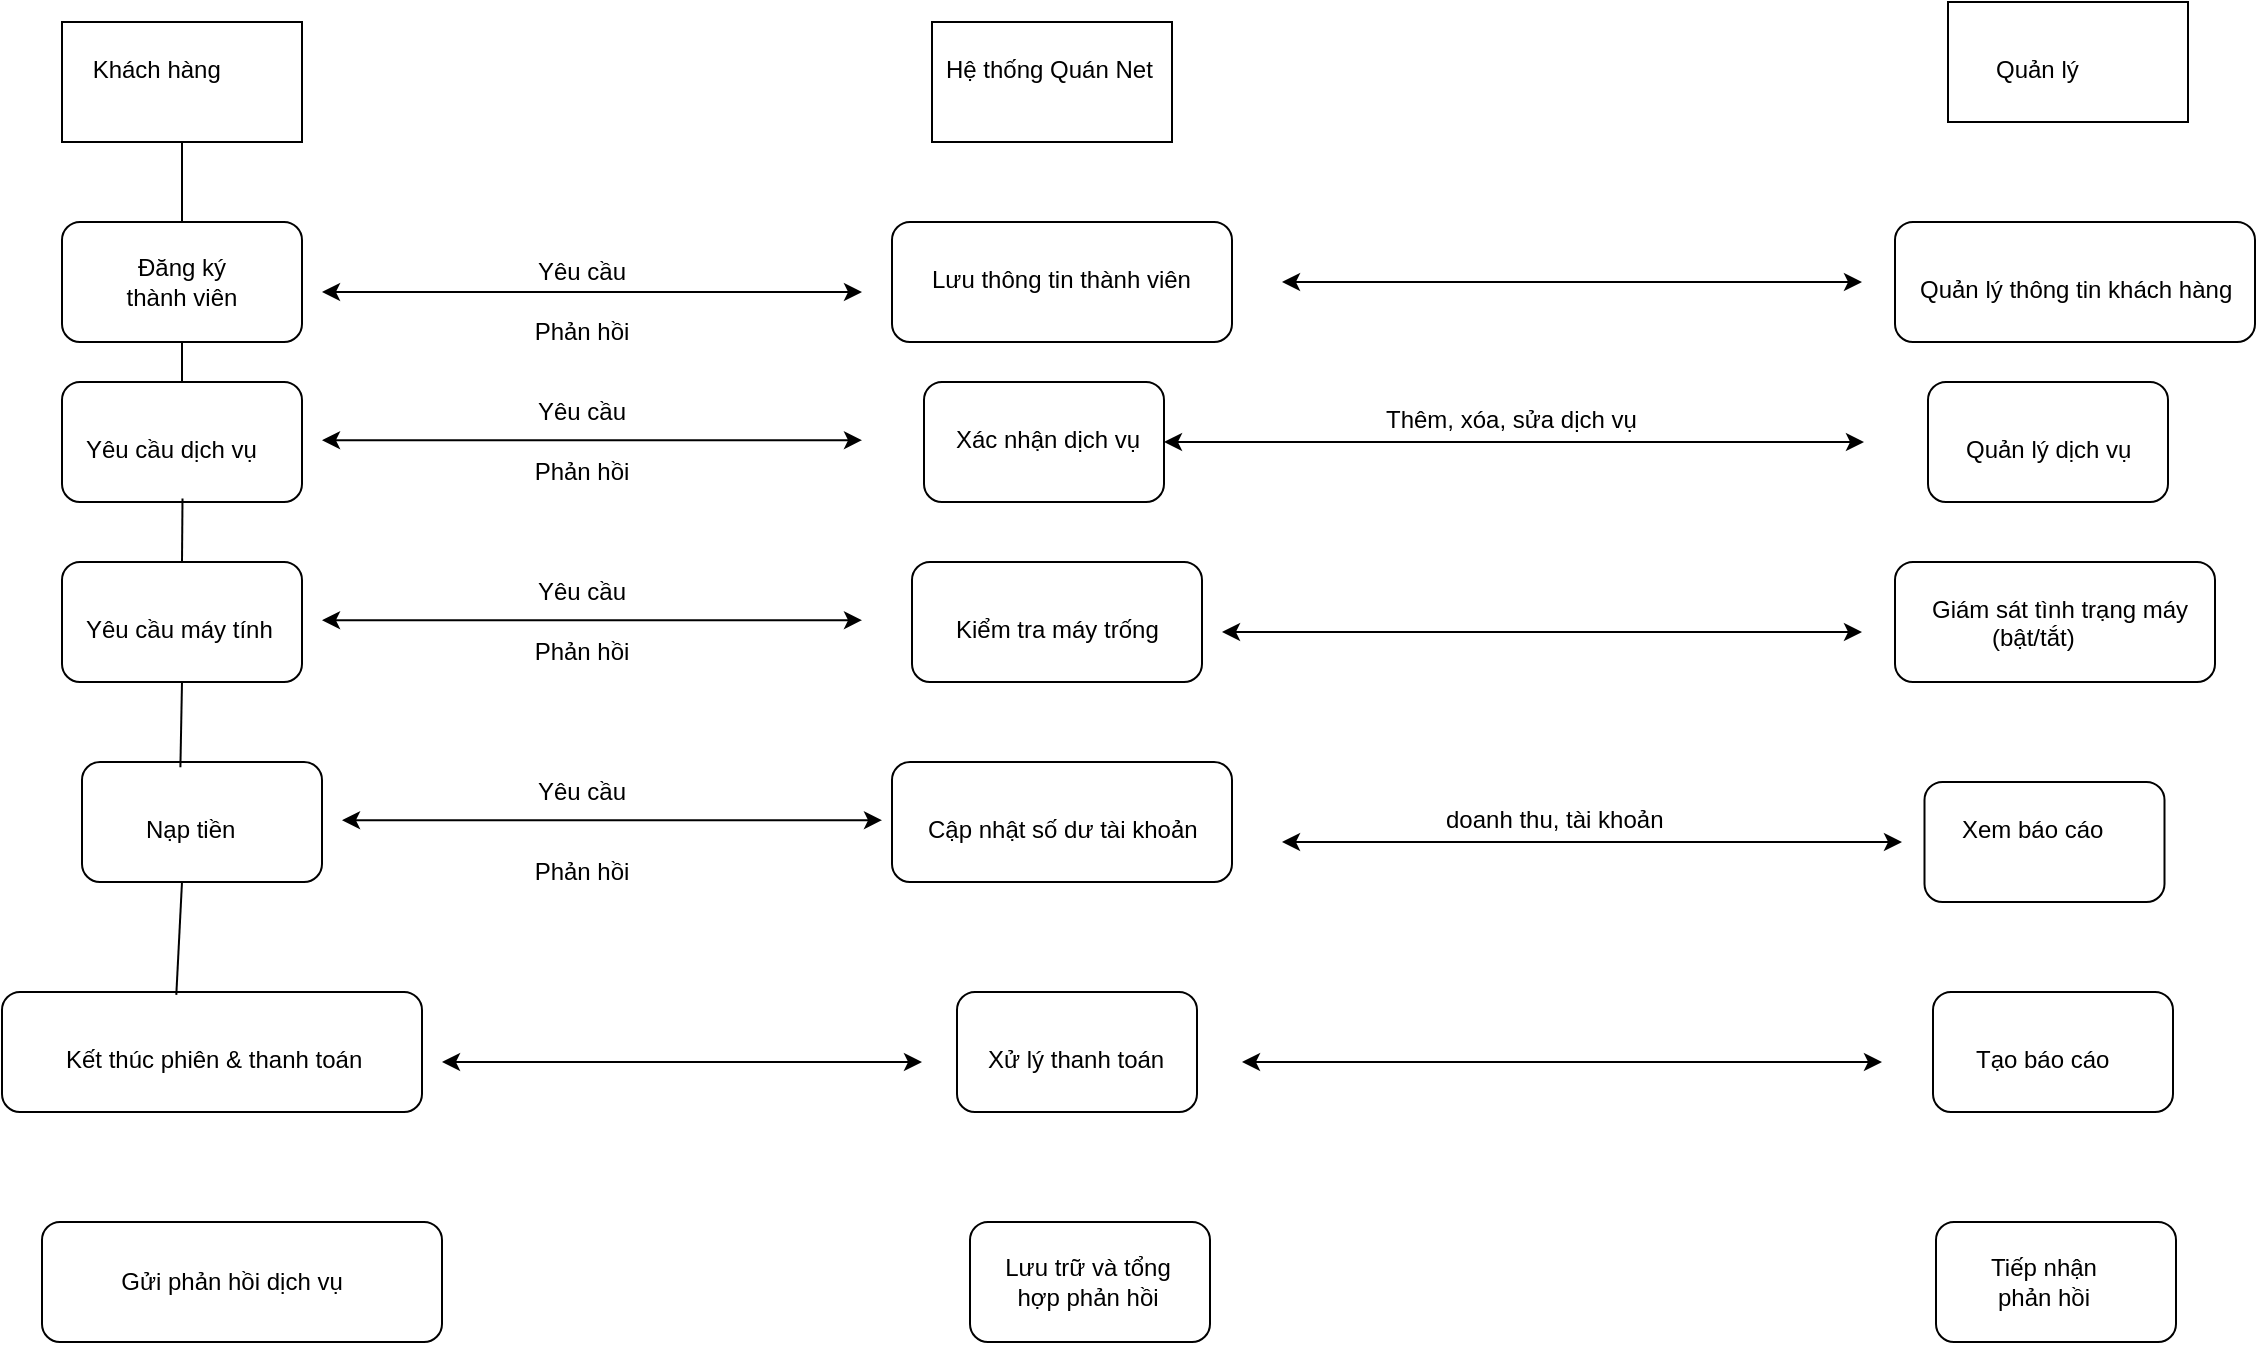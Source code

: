 <mxfile version="24.7.17">
  <diagram name="Trang-1" id="kZZ9gPXHDQ_fHRd_Qj__">
    <mxGraphModel dx="2271" dy="853" grid="1" gridSize="10" guides="1" tooltips="1" connect="1" arrows="1" fold="1" page="1" pageScale="1" pageWidth="827" pageHeight="1169" math="0" shadow="0">
      <root>
        <mxCell id="0" />
        <mxCell id="1" parent="0" />
        <mxCell id="yxOmx04Fco7m7iyCl5P5-79" value="" style="rounded=1;whiteSpace=wrap;html=1;" vertex="1" parent="1">
          <mxGeometry x="837" y="670" width="120" height="60" as="geometry" />
        </mxCell>
        <mxCell id="yxOmx04Fco7m7iyCl5P5-75" value="" style="rounded=1;whiteSpace=wrap;html=1;" vertex="1" parent="1">
          <mxGeometry x="-110" y="670" width="200" height="60" as="geometry" />
        </mxCell>
        <mxCell id="yxOmx04Fco7m7iyCl5P5-41" value="" style="rounded=1;whiteSpace=wrap;html=1;" vertex="1" parent="1">
          <mxGeometry x="835.5" y="555" width="120" height="60" as="geometry" />
        </mxCell>
        <mxCell id="yxOmx04Fco7m7iyCl5P5-42" value="" style="rounded=1;whiteSpace=wrap;html=1;" vertex="1" parent="1">
          <mxGeometry x="831.25" y="450" width="120" height="60" as="geometry" />
        </mxCell>
        <mxCell id="yxOmx04Fco7m7iyCl5P5-40" value="" style="rounded=1;whiteSpace=wrap;html=1;" vertex="1" parent="1">
          <mxGeometry x="347.5" y="555" width="120" height="60" as="geometry" />
        </mxCell>
        <mxCell id="yxOmx04Fco7m7iyCl5P5-39" value="" style="rounded=1;whiteSpace=wrap;html=1;" vertex="1" parent="1">
          <mxGeometry x="315" y="440" width="170" height="60" as="geometry" />
        </mxCell>
        <mxCell id="yxOmx04Fco7m7iyCl5P5-38" value="" style="rounded=1;whiteSpace=wrap;html=1;" vertex="1" parent="1">
          <mxGeometry x="816.5" y="340" width="160" height="60" as="geometry" />
        </mxCell>
        <mxCell id="yxOmx04Fco7m7iyCl5P5-37" value="" style="rounded=1;whiteSpace=wrap;html=1;" vertex="1" parent="1">
          <mxGeometry x="325" y="340" width="145" height="60" as="geometry" />
        </mxCell>
        <mxCell id="yxOmx04Fco7m7iyCl5P5-36" value="" style="rounded=1;whiteSpace=wrap;html=1;" vertex="1" parent="1">
          <mxGeometry x="833" y="250" width="120" height="60" as="geometry" />
        </mxCell>
        <mxCell id="yxOmx04Fco7m7iyCl5P5-35" value="" style="rounded=1;whiteSpace=wrap;html=1;" vertex="1" parent="1">
          <mxGeometry x="331" y="250" width="120" height="60" as="geometry" />
        </mxCell>
        <mxCell id="yxOmx04Fco7m7iyCl5P5-34" value="" style="rounded=1;whiteSpace=wrap;html=1;" vertex="1" parent="1">
          <mxGeometry x="816.5" y="170" width="180" height="60" as="geometry" />
        </mxCell>
        <mxCell id="yxOmx04Fco7m7iyCl5P5-33" value="" style="rounded=0;whiteSpace=wrap;html=1;" vertex="1" parent="1">
          <mxGeometry x="843" y="60" width="120" height="60" as="geometry" />
        </mxCell>
        <mxCell id="yxOmx04Fco7m7iyCl5P5-32" value="" style="rounded=0;whiteSpace=wrap;html=1;" vertex="1" parent="1">
          <mxGeometry x="335" y="70" width="120" height="60" as="geometry" />
        </mxCell>
        <mxCell id="yxOmx04Fco7m7iyCl5P5-31" value="" style="rounded=0;whiteSpace=wrap;html=1;" vertex="1" parent="1">
          <mxGeometry x="-100" y="70" width="120" height="60" as="geometry" />
        </mxCell>
        <mxCell id="yxOmx04Fco7m7iyCl5P5-30" value="" style="rounded=1;whiteSpace=wrap;html=1;" vertex="1" parent="1">
          <mxGeometry x="-130" y="555" width="210" height="60" as="geometry" />
        </mxCell>
        <mxCell id="yxOmx04Fco7m7iyCl5P5-29" value="" style="rounded=1;whiteSpace=wrap;html=1;" vertex="1" parent="1">
          <mxGeometry x="315" y="170" width="170" height="60" as="geometry" />
        </mxCell>
        <mxCell id="yxOmx04Fco7m7iyCl5P5-27" value="" style="rounded=1;whiteSpace=wrap;html=1;" vertex="1" parent="1">
          <mxGeometry x="-90" y="440" width="120" height="60" as="geometry" />
        </mxCell>
        <mxCell id="yxOmx04Fco7m7iyCl5P5-26" value="" style="rounded=1;whiteSpace=wrap;html=1;" vertex="1" parent="1">
          <mxGeometry x="-100" y="340" width="120" height="60" as="geometry" />
        </mxCell>
        <mxCell id="yxOmx04Fco7m7iyCl5P5-25" value="" style="rounded=1;whiteSpace=wrap;html=1;" vertex="1" parent="1">
          <mxGeometry x="-100" y="250" width="120" height="60" as="geometry" />
        </mxCell>
        <mxCell id="yxOmx04Fco7m7iyCl5P5-24" value="" style="rounded=1;whiteSpace=wrap;html=1;" vertex="1" parent="1">
          <mxGeometry x="-100" y="170" width="120" height="60" as="geometry" />
        </mxCell>
        <mxCell id="yxOmx04Fco7m7iyCl5P5-4" value="Đăng ký thành viên" style="text;align=center;verticalAlign=middle;rounded=0;fontStyle=0;fontColor=default;labelBackgroundColor=none;labelBorderColor=none;textShadow=0;whiteSpace=wrap;html=1;" vertex="1" parent="1">
          <mxGeometry x="-70" y="185" width="60" height="30" as="geometry" />
        </mxCell>
        <mxCell id="yxOmx04Fco7m7iyCl5P5-5" value=" Khách hàng  " style="text;fontStyle=0;fontColor=default;labelBackgroundColor=none;labelBorderColor=none;textShadow=0;whiteSpace=wrap;html=1;" vertex="1" parent="1">
          <mxGeometry x="-90" y="80" width="130" height="40" as="geometry" />
        </mxCell>
        <mxCell id="yxOmx04Fco7m7iyCl5P5-6" value="Yêu cầu dịch vụ" style="text;fontColor=default;labelBackgroundColor=none;labelBorderColor=none;textShadow=0;whiteSpace=wrap;html=1;" vertex="1" parent="1">
          <mxGeometry x="-90" y="270" width="150" height="40" as="geometry" />
        </mxCell>
        <mxCell id="yxOmx04Fco7m7iyCl5P5-8" value="Yêu cầu máy tính" style="text;fontColor=default;labelBackgroundColor=none;labelBorderColor=none;textShadow=0;whiteSpace=wrap;html=1;" vertex="1" parent="1">
          <mxGeometry x="-90" y="360" width="160" height="40" as="geometry" />
        </mxCell>
        <mxCell id="yxOmx04Fco7m7iyCl5P5-9" value="Nạp tiền" style="text;fontColor=default;labelBackgroundColor=none;labelBorderColor=none;textShadow=0;whiteSpace=wrap;html=1;" vertex="1" parent="1">
          <mxGeometry x="-60" y="460" width="100" height="40" as="geometry" />
        </mxCell>
        <mxCell id="yxOmx04Fco7m7iyCl5P5-10" value="Kết thúc phiên &amp;amp; thanh toán" style="text;fontColor=default;whiteSpace=wrap;html=1;" vertex="1" parent="1">
          <mxGeometry x="-100" y="575" width="170" height="40" as="geometry" />
        </mxCell>
        <mxCell id="yxOmx04Fco7m7iyCl5P5-11" value="Xử lý thanh toán" style="text;fontColor=default;labelBackgroundColor=none;labelBorderColor=none;textShadow=0;whiteSpace=wrap;html=1;" vertex="1" parent="1">
          <mxGeometry x="361" y="575" width="105" height="20" as="geometry" />
        </mxCell>
        <mxCell id="yxOmx04Fco7m7iyCl5P5-12" value="Cập nhật số dư tài khoản" style="text;fontColor=default;labelBackgroundColor=none;labelBorderColor=none;textShadow=0;whiteSpace=wrap;html=1;" vertex="1" parent="1">
          <mxGeometry x="331" y="460" width="149" height="30" as="geometry" />
        </mxCell>
        <mxCell id="yxOmx04Fco7m7iyCl5P5-13" value="Kiểm tra máy trống" style="text;fontColor=default;labelBackgroundColor=none;labelBorderColor=none;textShadow=0;whiteSpace=wrap;html=1;" vertex="1" parent="1">
          <mxGeometry x="345" y="360" width="115" height="30" as="geometry" />
        </mxCell>
        <mxCell id="yxOmx04Fco7m7iyCl5P5-14" value="Xác nhận dịch vụ" style="text;fontColor=default;labelBackgroundColor=none;labelBorderColor=none;textShadow=0;whiteSpace=wrap;html=1;" vertex="1" parent="1">
          <mxGeometry x="345" y="265" width="115" height="30" as="geometry" />
        </mxCell>
        <mxCell id="yxOmx04Fco7m7iyCl5P5-15" value="Lưu thông tin thành viên" style="text;fontColor=default;labelBackgroundColor=none;labelBorderColor=none;textShadow=0;whiteSpace=wrap;html=1;" vertex="1" parent="1">
          <mxGeometry x="332.5" y="185" width="135" height="30" as="geometry" />
        </mxCell>
        <mxCell id="yxOmx04Fco7m7iyCl5P5-16" value="Hệ thống Quán Net" style="text;fontColor=default;labelBackgroundColor=none;labelBorderColor=none;textShadow=0;whiteSpace=wrap;html=1;" vertex="1" parent="1">
          <mxGeometry x="340" y="80" width="160" height="40" as="geometry" />
        </mxCell>
        <mxCell id="yxOmx04Fco7m7iyCl5P5-18" value="Quản lý" style="text;fontColor=default;labelBackgroundColor=none;labelBorderColor=none;textShadow=0;whiteSpace=wrap;html=1;" vertex="1" parent="1">
          <mxGeometry x="865" y="80" width="90" height="40" as="geometry" />
        </mxCell>
        <mxCell id="yxOmx04Fco7m7iyCl5P5-19" value="Quản lý thông tin khách hàng" style="text;fontColor=default;whiteSpace=wrap;html=1;" vertex="1" parent="1">
          <mxGeometry x="826.5" y="190" width="163" height="20" as="geometry" />
        </mxCell>
        <mxCell id="yxOmx04Fco7m7iyCl5P5-20" value="Quản lý dịch vụ" style="text;fontColor=default;whiteSpace=wrap;html=1;" vertex="1" parent="1">
          <mxGeometry x="850" y="270" width="90" height="20" as="geometry" />
        </mxCell>
        <mxCell id="yxOmx04Fco7m7iyCl5P5-21" value="Giám sát tình trạng máy&lt;br&gt;&amp;nbsp; &amp;nbsp; &amp;nbsp; &amp;nbsp; &amp;nbsp;(bật/tắt)" style="text;fontColor=default;whiteSpace=wrap;html=1;" vertex="1" parent="1">
          <mxGeometry x="833" y="350" width="143.5" height="20" as="geometry" />
        </mxCell>
        <mxCell id="yxOmx04Fco7m7iyCl5P5-22" value="Xem báo cáo" style="text;fontColor=default;whiteSpace=wrap;html=1;" vertex="1" parent="1">
          <mxGeometry x="848" y="460" width="120" height="40" as="geometry" />
        </mxCell>
        <mxCell id="yxOmx04Fco7m7iyCl5P5-23" value="Tạo báo cáo" style="text;fontColor=default;labelBackgroundColor=none;labelBorderColor=none;textShadow=0;whiteSpace=wrap;html=1;" vertex="1" parent="1">
          <mxGeometry x="854.75" y="575" width="120" height="40" as="geometry" />
        </mxCell>
        <mxCell id="yxOmx04Fco7m7iyCl5P5-43" value="" style="endArrow=classic;startArrow=classic;html=1;rounded=0;" edge="1" parent="1">
          <mxGeometry width="50" height="50" relative="1" as="geometry">
            <mxPoint x="30" y="205" as="sourcePoint" />
            <mxPoint x="300" y="205" as="targetPoint" />
          </mxGeometry>
        </mxCell>
        <mxCell id="yxOmx04Fco7m7iyCl5P5-47" value="" style="endArrow=classic;startArrow=classic;html=1;rounded=0;" edge="1" parent="1">
          <mxGeometry width="50" height="50" relative="1" as="geometry">
            <mxPoint x="30" y="279.09" as="sourcePoint" />
            <mxPoint x="300" y="279.09" as="targetPoint" />
          </mxGeometry>
        </mxCell>
        <mxCell id="yxOmx04Fco7m7iyCl5P5-48" value="" style="endArrow=classic;startArrow=classic;html=1;rounded=0;" edge="1" parent="1">
          <mxGeometry width="50" height="50" relative="1" as="geometry">
            <mxPoint x="30" y="369.09" as="sourcePoint" />
            <mxPoint x="300" y="369.09" as="targetPoint" />
          </mxGeometry>
        </mxCell>
        <mxCell id="yxOmx04Fco7m7iyCl5P5-49" value="" style="endArrow=classic;startArrow=classic;html=1;rounded=0;" edge="1" parent="1">
          <mxGeometry width="50" height="50" relative="1" as="geometry">
            <mxPoint x="40" y="469.09" as="sourcePoint" />
            <mxPoint x="310" y="469.09" as="targetPoint" />
          </mxGeometry>
        </mxCell>
        <mxCell id="yxOmx04Fco7m7iyCl5P5-50" value="" style="endArrow=none;html=1;rounded=0;exitX=0.5;exitY=0;exitDx=0;exitDy=0;" edge="1" parent="1" source="yxOmx04Fco7m7iyCl5P5-24">
          <mxGeometry width="50" height="50" relative="1" as="geometry">
            <mxPoint x="-90" y="180" as="sourcePoint" />
            <mxPoint x="-40" y="130" as="targetPoint" />
          </mxGeometry>
        </mxCell>
        <mxCell id="yxOmx04Fco7m7iyCl5P5-52" value="" style="endArrow=none;html=1;rounded=0;exitX=0.5;exitY=0;exitDx=0;exitDy=0;" edge="1" parent="1" source="yxOmx04Fco7m7iyCl5P5-25">
          <mxGeometry width="50" height="50" relative="1" as="geometry">
            <mxPoint x="-90" y="280" as="sourcePoint" />
            <mxPoint x="-40" y="230" as="targetPoint" />
          </mxGeometry>
        </mxCell>
        <mxCell id="yxOmx04Fco7m7iyCl5P5-53" value="" style="endArrow=none;html=1;rounded=0;exitX=0.5;exitY=0;exitDx=0;exitDy=0;entryX=0.335;entryY=0.956;entryDx=0;entryDy=0;entryPerimeter=0;" edge="1" parent="1" source="yxOmx04Fco7m7iyCl5P5-26" target="yxOmx04Fco7m7iyCl5P5-6">
          <mxGeometry width="50" height="50" relative="1" as="geometry">
            <mxPoint x="-90" y="370" as="sourcePoint" />
            <mxPoint x="-40" y="320" as="targetPoint" />
          </mxGeometry>
        </mxCell>
        <mxCell id="yxOmx04Fco7m7iyCl5P5-54" value="" style="endArrow=none;html=1;rounded=0;exitX=0.41;exitY=0.044;exitDx=0;exitDy=0;exitPerimeter=0;" edge="1" parent="1" source="yxOmx04Fco7m7iyCl5P5-27">
          <mxGeometry width="50" height="50" relative="1" as="geometry">
            <mxPoint x="-90" y="450" as="sourcePoint" />
            <mxPoint x="-40" y="400" as="targetPoint" />
          </mxGeometry>
        </mxCell>
        <mxCell id="yxOmx04Fco7m7iyCl5P5-55" value="" style="endArrow=none;html=1;rounded=0;exitX=0.415;exitY=0.024;exitDx=0;exitDy=0;exitPerimeter=0;" edge="1" parent="1" source="yxOmx04Fco7m7iyCl5P5-30">
          <mxGeometry width="50" height="50" relative="1" as="geometry">
            <mxPoint x="-40" y="550" as="sourcePoint" />
            <mxPoint x="-40" y="500" as="targetPoint" />
          </mxGeometry>
        </mxCell>
        <mxCell id="yxOmx04Fco7m7iyCl5P5-56" value="" style="endArrow=classic;startArrow=classic;html=1;rounded=0;" edge="1" parent="1">
          <mxGeometry width="50" height="50" relative="1" as="geometry">
            <mxPoint x="451" y="280.0" as="sourcePoint" />
            <mxPoint x="801" y="280" as="targetPoint" />
          </mxGeometry>
        </mxCell>
        <mxCell id="yxOmx04Fco7m7iyCl5P5-57" value="" style="endArrow=classic;startArrow=classic;html=1;rounded=0;" edge="1" parent="1">
          <mxGeometry width="50" height="50" relative="1" as="geometry">
            <mxPoint x="480" y="375" as="sourcePoint" />
            <mxPoint x="800" y="375" as="targetPoint" />
          </mxGeometry>
        </mxCell>
        <mxCell id="yxOmx04Fco7m7iyCl5P5-58" value="" style="endArrow=classic;startArrow=classic;html=1;rounded=0;" edge="1" parent="1">
          <mxGeometry width="50" height="50" relative="1" as="geometry">
            <mxPoint x="510" y="200" as="sourcePoint" />
            <mxPoint x="800" y="200" as="targetPoint" />
          </mxGeometry>
        </mxCell>
        <mxCell id="yxOmx04Fco7m7iyCl5P5-59" value="Yêu cầu" style="text;html=1;align=center;verticalAlign=middle;whiteSpace=wrap;rounded=0;" vertex="1" parent="1">
          <mxGeometry x="130" y="180" width="60" height="30" as="geometry" />
        </mxCell>
        <mxCell id="yxOmx04Fco7m7iyCl5P5-60" value="Yêu cầu" style="text;html=1;align=center;verticalAlign=middle;whiteSpace=wrap;rounded=0;" vertex="1" parent="1">
          <mxGeometry x="130" y="250" width="60" height="30" as="geometry" />
        </mxCell>
        <mxCell id="yxOmx04Fco7m7iyCl5P5-61" value="Yêu cầu" style="text;html=1;align=center;verticalAlign=middle;whiteSpace=wrap;rounded=0;" vertex="1" parent="1">
          <mxGeometry x="130" y="340" width="60" height="30" as="geometry" />
        </mxCell>
        <mxCell id="yxOmx04Fco7m7iyCl5P5-62" value="Yêu cầu" style="text;html=1;align=center;verticalAlign=middle;whiteSpace=wrap;rounded=0;" vertex="1" parent="1">
          <mxGeometry x="130" y="440" width="60" height="30" as="geometry" />
        </mxCell>
        <mxCell id="yxOmx04Fco7m7iyCl5P5-63" value="Phản hồi" style="text;html=1;align=center;verticalAlign=middle;whiteSpace=wrap;rounded=0;" vertex="1" parent="1">
          <mxGeometry x="130" y="210" width="60" height="30" as="geometry" />
        </mxCell>
        <mxCell id="yxOmx04Fco7m7iyCl5P5-64" value="Phản hồi" style="text;html=1;align=center;verticalAlign=middle;whiteSpace=wrap;rounded=0;" vertex="1" parent="1">
          <mxGeometry x="130" y="280" width="60" height="30" as="geometry" />
        </mxCell>
        <mxCell id="yxOmx04Fco7m7iyCl5P5-65" value="Phản hồi" style="text;html=1;align=center;verticalAlign=middle;whiteSpace=wrap;rounded=0;" vertex="1" parent="1">
          <mxGeometry x="130" y="370" width="60" height="30" as="geometry" />
        </mxCell>
        <mxCell id="yxOmx04Fco7m7iyCl5P5-66" value="Phản hồi" style="text;html=1;align=center;verticalAlign=middle;whiteSpace=wrap;rounded=0;" vertex="1" parent="1">
          <mxGeometry x="130" y="480" width="60" height="30" as="geometry" />
        </mxCell>
        <mxCell id="yxOmx04Fco7m7iyCl5P5-67" value="" style="endArrow=classic;startArrow=classic;html=1;rounded=0;" edge="1" parent="1">
          <mxGeometry width="50" height="50" relative="1" as="geometry">
            <mxPoint x="90" y="590" as="sourcePoint" />
            <mxPoint x="330" y="590" as="targetPoint" />
          </mxGeometry>
        </mxCell>
        <mxCell id="yxOmx04Fco7m7iyCl5P5-69" value="" style="endArrow=classic;startArrow=classic;html=1;rounded=0;" edge="1" parent="1">
          <mxGeometry width="50" height="50" relative="1" as="geometry">
            <mxPoint x="490" y="590" as="sourcePoint" />
            <mxPoint x="810" y="590" as="targetPoint" />
          </mxGeometry>
        </mxCell>
        <mxCell id="yxOmx04Fco7m7iyCl5P5-70" value="" style="endArrow=classic;startArrow=classic;html=1;rounded=0;" edge="1" parent="1">
          <mxGeometry width="50" height="50" relative="1" as="geometry">
            <mxPoint x="510" y="480" as="sourcePoint" />
            <mxPoint x="820" y="480" as="targetPoint" />
          </mxGeometry>
        </mxCell>
        <mxCell id="yxOmx04Fco7m7iyCl5P5-71" value="Thêm, xóa, sửa dịch vụ" style="text;whiteSpace=wrap;html=1;" vertex="1" parent="1">
          <mxGeometry x="560" y="255" width="160" height="45" as="geometry" />
        </mxCell>
        <mxCell id="yxOmx04Fco7m7iyCl5P5-73" value="doanh thu, tài khoản" style="text;whiteSpace=wrap;html=1;" vertex="1" parent="1">
          <mxGeometry x="590" y="455" width="140" height="40" as="geometry" />
        </mxCell>
        <mxCell id="yxOmx04Fco7m7iyCl5P5-74" value="Gửi phản hồi dịch vụ" style="text;html=1;align=center;verticalAlign=middle;whiteSpace=wrap;rounded=0;" vertex="1" parent="1">
          <mxGeometry x="-95" y="685" width="160" height="30" as="geometry" />
        </mxCell>
        <mxCell id="yxOmx04Fco7m7iyCl5P5-76" value="" style="rounded=1;whiteSpace=wrap;html=1;" vertex="1" parent="1">
          <mxGeometry x="354" y="670" width="120" height="60" as="geometry" />
        </mxCell>
        <mxCell id="yxOmx04Fco7m7iyCl5P5-77" value="Lưu trữ và tổng hợp phản hồi" style="text;html=1;align=center;verticalAlign=middle;whiteSpace=wrap;rounded=0;" vertex="1" parent="1">
          <mxGeometry x="364.5" y="685" width="95.5" height="30" as="geometry" />
        </mxCell>
        <mxCell id="yxOmx04Fco7m7iyCl5P5-78" value="Tiếp nhận phản hồi" style="text;html=1;align=center;verticalAlign=middle;whiteSpace=wrap;rounded=0;" vertex="1" parent="1">
          <mxGeometry x="861.25" y="685" width="60" height="30" as="geometry" />
        </mxCell>
      </root>
    </mxGraphModel>
  </diagram>
</mxfile>
